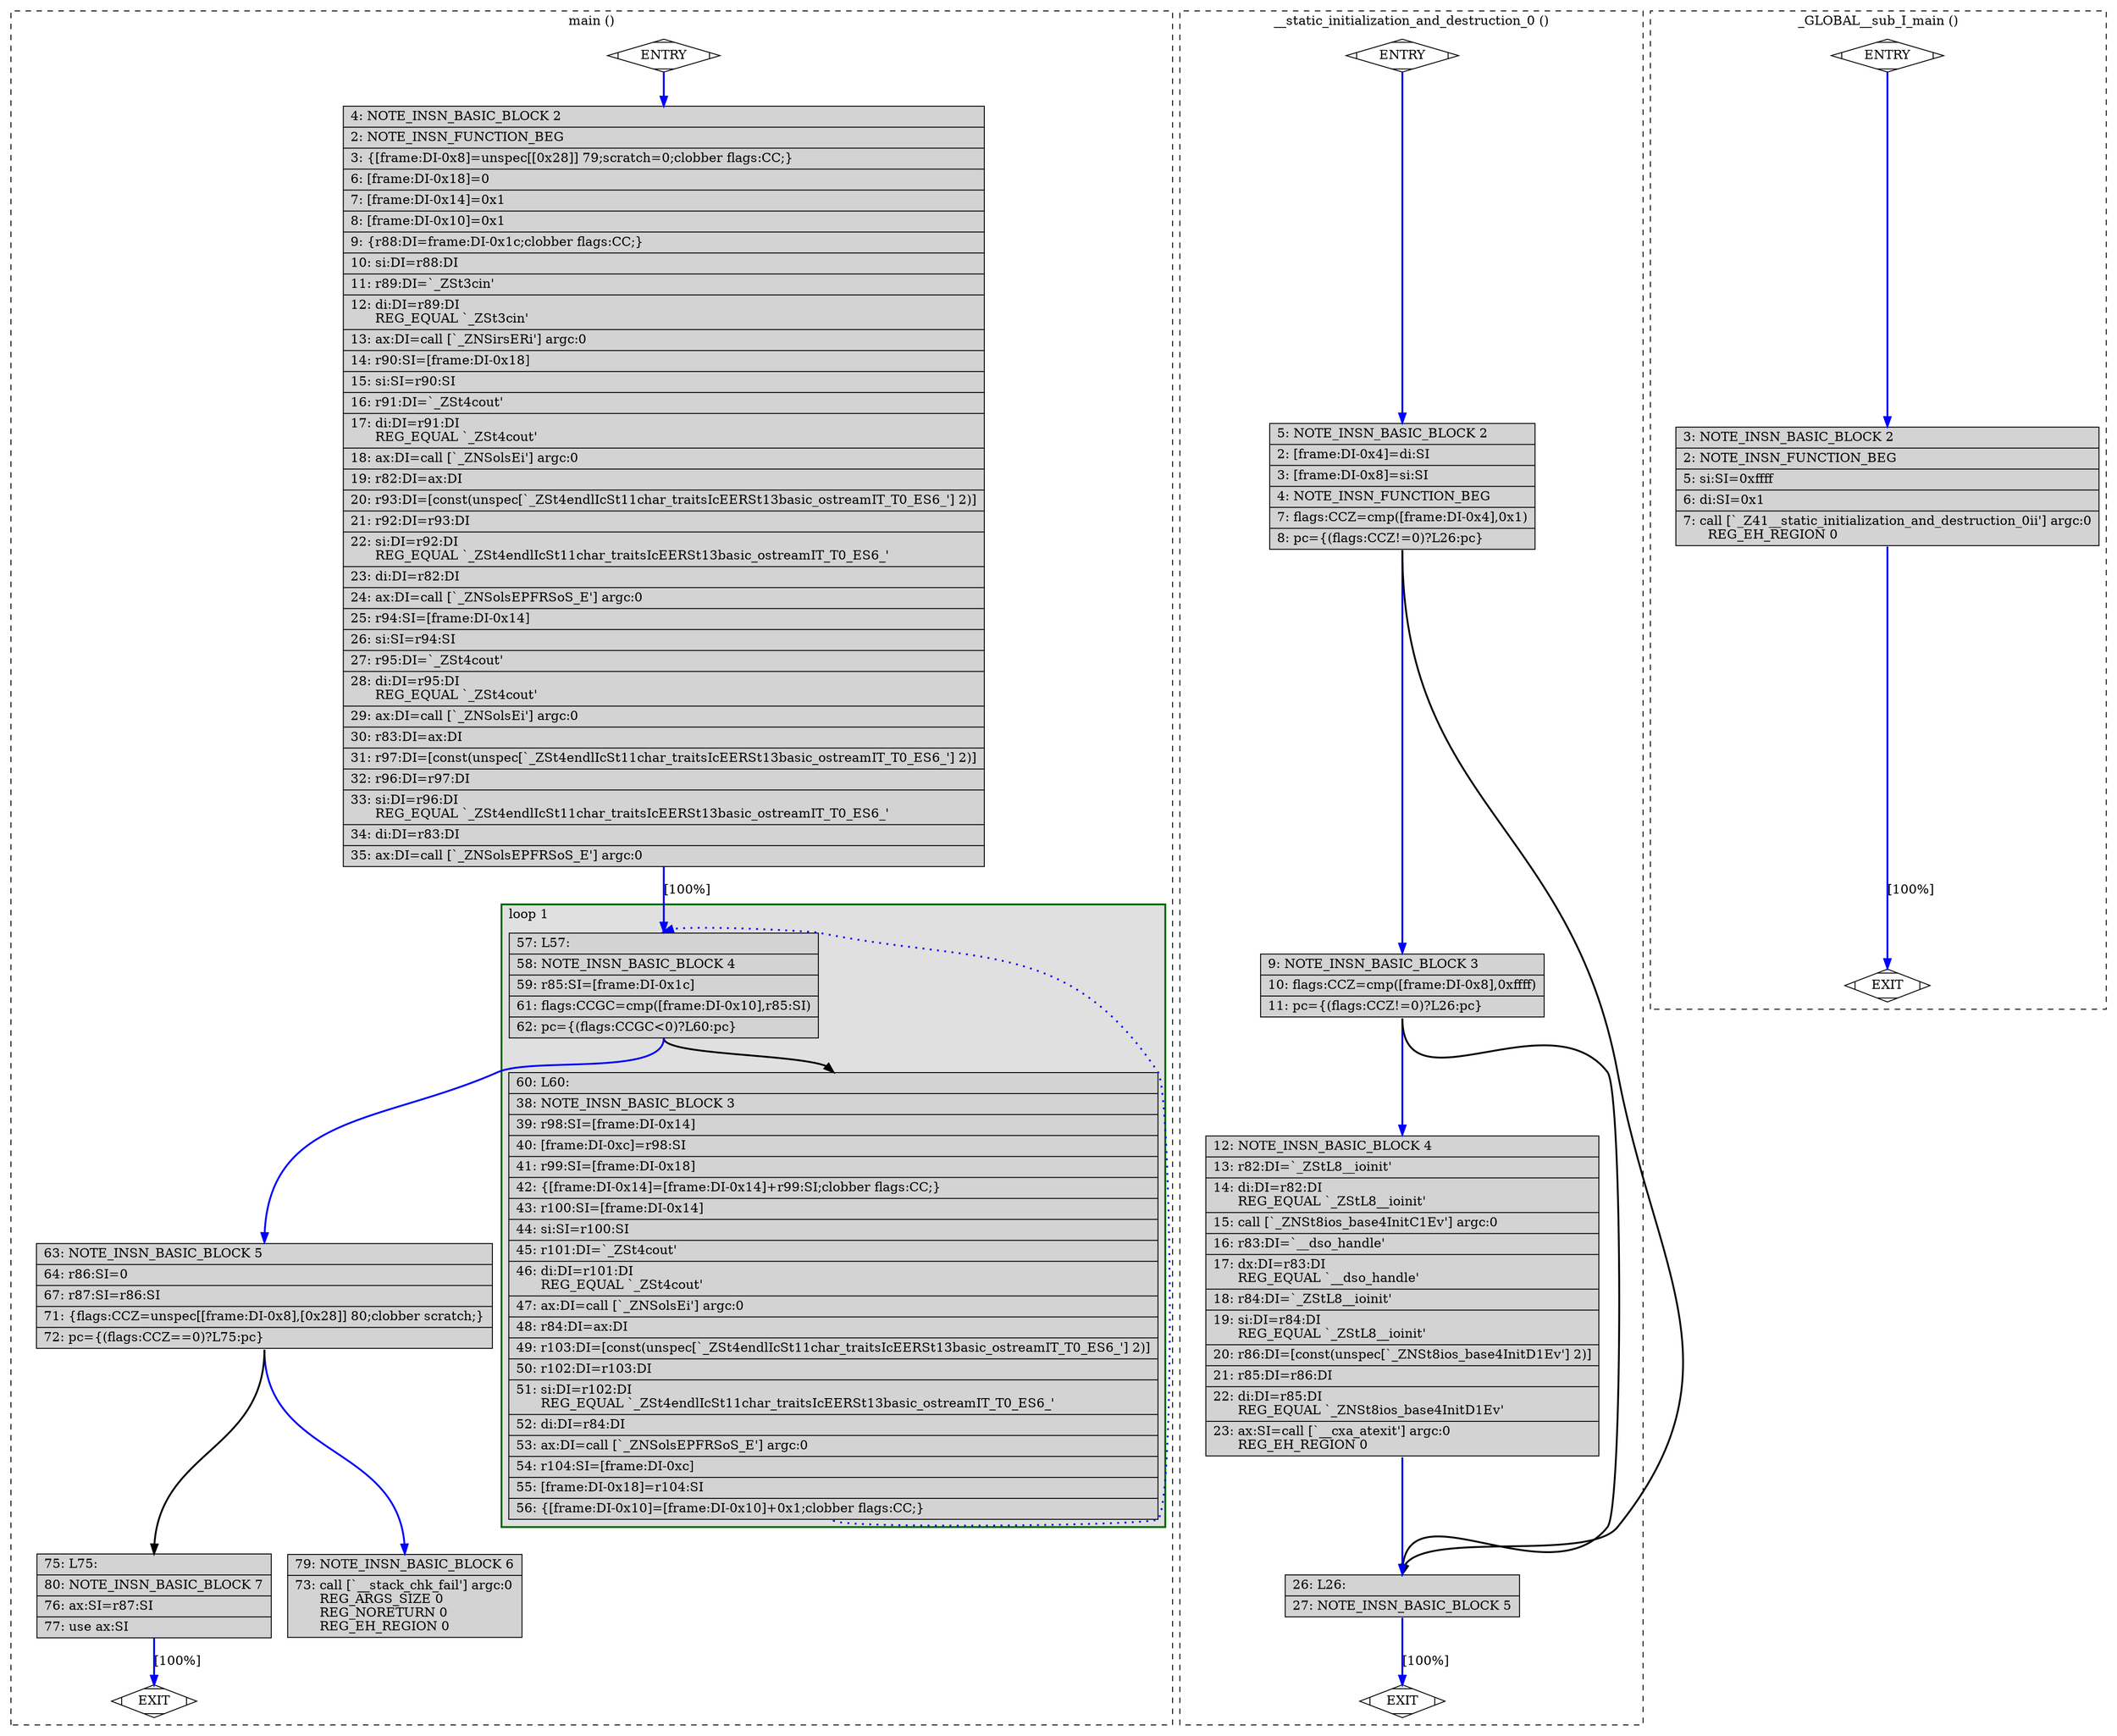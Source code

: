 digraph "a-Fibonacci.cpp.247r.into_cfglayout" {
overlap=false;
subgraph "cluster_main" {
	style="dashed";
	color="black";
	label="main ()";
	subgraph cluster_1731_1 {
	style="filled";
	color="darkgreen";
	fillcolor="grey88";
	label="loop 1";
	labeljust=l;
	penwidth=2;
	fn_1731_basic_block_4 [shape=record,style=filled,fillcolor=lightgrey,label="{\ \ \ 57:\ L57:\l\
|\ \ \ 58:\ NOTE_INSN_BASIC_BLOCK\ 4\l\
|\ \ \ 59:\ r85:SI=[frame:DI-0x1c]\l\
|\ \ \ 61:\ flags:CCGC=cmp([frame:DI-0x10],r85:SI)\l\
|\ \ \ 62:\ pc=\{(flags:CCGC\<0)?L60:pc\}\l\
}"];

	fn_1731_basic_block_3 [shape=record,style=filled,fillcolor=lightgrey,label="{\ \ \ 60:\ L60:\l\
|\ \ \ 38:\ NOTE_INSN_BASIC_BLOCK\ 3\l\
|\ \ \ 39:\ r98:SI=[frame:DI-0x14]\l\
|\ \ \ 40:\ [frame:DI-0xc]=r98:SI\l\
|\ \ \ 41:\ r99:SI=[frame:DI-0x18]\l\
|\ \ \ 42:\ \{[frame:DI-0x14]=[frame:DI-0x14]+r99:SI;clobber\ flags:CC;\}\l\
|\ \ \ 43:\ r100:SI=[frame:DI-0x14]\l\
|\ \ \ 44:\ si:SI=r100:SI\l\
|\ \ \ 45:\ r101:DI=`_ZSt4cout'\l\
|\ \ \ 46:\ di:DI=r101:DI\l\
\ \ \ \ \ \ REG_EQUAL\ `_ZSt4cout'\l\
|\ \ \ 47:\ ax:DI=call\ [`_ZNSolsEi']\ argc:0\l\
|\ \ \ 48:\ r84:DI=ax:DI\l\
|\ \ \ 49:\ r103:DI=[const(unspec[`_ZSt4endlIcSt11char_traitsIcEERSt13basic_ostreamIT_T0_ES6_']\ 2)]\l\
|\ \ \ 50:\ r102:DI=r103:DI\l\
|\ \ \ 51:\ si:DI=r102:DI\l\
\ \ \ \ \ \ REG_EQUAL\ `_ZSt4endlIcSt11char_traitsIcEERSt13basic_ostreamIT_T0_ES6_'\l\
|\ \ \ 52:\ di:DI=r84:DI\l\
|\ \ \ 53:\ ax:DI=call\ [`_ZNSolsEPFRSoS_E']\ argc:0\l\
|\ \ \ 54:\ r104:SI=[frame:DI-0xc]\l\
|\ \ \ 55:\ [frame:DI-0x18]=r104:SI\l\
|\ \ \ 56:\ \{[frame:DI-0x10]=[frame:DI-0x10]+0x1;clobber\ flags:CC;\}\l\
}"];

	}
	fn_1731_basic_block_0 [shape=Mdiamond,style=filled,fillcolor=white,label="ENTRY"];

	fn_1731_basic_block_1 [shape=Mdiamond,style=filled,fillcolor=white,label="EXIT"];

	fn_1731_basic_block_2 [shape=record,style=filled,fillcolor=lightgrey,label="{\ \ \ \ 4:\ NOTE_INSN_BASIC_BLOCK\ 2\l\
|\ \ \ \ 2:\ NOTE_INSN_FUNCTION_BEG\l\
|\ \ \ \ 3:\ \{[frame:DI-0x8]=unspec[[0x28]]\ 79;scratch=0;clobber\ flags:CC;\}\l\
|\ \ \ \ 6:\ [frame:DI-0x18]=0\l\
|\ \ \ \ 7:\ [frame:DI-0x14]=0x1\l\
|\ \ \ \ 8:\ [frame:DI-0x10]=0x1\l\
|\ \ \ \ 9:\ \{r88:DI=frame:DI-0x1c;clobber\ flags:CC;\}\l\
|\ \ \ 10:\ si:DI=r88:DI\l\
|\ \ \ 11:\ r89:DI=`_ZSt3cin'\l\
|\ \ \ 12:\ di:DI=r89:DI\l\
\ \ \ \ \ \ REG_EQUAL\ `_ZSt3cin'\l\
|\ \ \ 13:\ ax:DI=call\ [`_ZNSirsERi']\ argc:0\l\
|\ \ \ 14:\ r90:SI=[frame:DI-0x18]\l\
|\ \ \ 15:\ si:SI=r90:SI\l\
|\ \ \ 16:\ r91:DI=`_ZSt4cout'\l\
|\ \ \ 17:\ di:DI=r91:DI\l\
\ \ \ \ \ \ REG_EQUAL\ `_ZSt4cout'\l\
|\ \ \ 18:\ ax:DI=call\ [`_ZNSolsEi']\ argc:0\l\
|\ \ \ 19:\ r82:DI=ax:DI\l\
|\ \ \ 20:\ r93:DI=[const(unspec[`_ZSt4endlIcSt11char_traitsIcEERSt13basic_ostreamIT_T0_ES6_']\ 2)]\l\
|\ \ \ 21:\ r92:DI=r93:DI\l\
|\ \ \ 22:\ si:DI=r92:DI\l\
\ \ \ \ \ \ REG_EQUAL\ `_ZSt4endlIcSt11char_traitsIcEERSt13basic_ostreamIT_T0_ES6_'\l\
|\ \ \ 23:\ di:DI=r82:DI\l\
|\ \ \ 24:\ ax:DI=call\ [`_ZNSolsEPFRSoS_E']\ argc:0\l\
|\ \ \ 25:\ r94:SI=[frame:DI-0x14]\l\
|\ \ \ 26:\ si:SI=r94:SI\l\
|\ \ \ 27:\ r95:DI=`_ZSt4cout'\l\
|\ \ \ 28:\ di:DI=r95:DI\l\
\ \ \ \ \ \ REG_EQUAL\ `_ZSt4cout'\l\
|\ \ \ 29:\ ax:DI=call\ [`_ZNSolsEi']\ argc:0\l\
|\ \ \ 30:\ r83:DI=ax:DI\l\
|\ \ \ 31:\ r97:DI=[const(unspec[`_ZSt4endlIcSt11char_traitsIcEERSt13basic_ostreamIT_T0_ES6_']\ 2)]\l\
|\ \ \ 32:\ r96:DI=r97:DI\l\
|\ \ \ 33:\ si:DI=r96:DI\l\
\ \ \ \ \ \ REG_EQUAL\ `_ZSt4endlIcSt11char_traitsIcEERSt13basic_ostreamIT_T0_ES6_'\l\
|\ \ \ 34:\ di:DI=r83:DI\l\
|\ \ \ 35:\ ax:DI=call\ [`_ZNSolsEPFRSoS_E']\ argc:0\l\
}"];

	fn_1731_basic_block_5 [shape=record,style=filled,fillcolor=lightgrey,label="{\ \ \ 63:\ NOTE_INSN_BASIC_BLOCK\ 5\l\
|\ \ \ 64:\ r86:SI=0\l\
|\ \ \ 67:\ r87:SI=r86:SI\l\
|\ \ \ 71:\ \{flags:CCZ=unspec[[frame:DI-0x8],[0x28]]\ 80;clobber\ scratch;\}\l\
|\ \ \ 72:\ pc=\{(flags:CCZ==0)?L75:pc\}\l\
}"];

	fn_1731_basic_block_6 [shape=record,style=filled,fillcolor=lightgrey,label="{\ \ \ 79:\ NOTE_INSN_BASIC_BLOCK\ 6\l\
|\ \ \ 73:\ call\ [`__stack_chk_fail']\ argc:0\l\
\ \ \ \ \ \ REG_ARGS_SIZE\ 0\l\
\ \ \ \ \ \ REG_NORETURN\ 0\l\
\ \ \ \ \ \ REG_EH_REGION\ 0\l\
}"];

	fn_1731_basic_block_7 [shape=record,style=filled,fillcolor=lightgrey,label="{\ \ \ 75:\ L75:\l\
|\ \ \ 80:\ NOTE_INSN_BASIC_BLOCK\ 7\l\
|\ \ \ 76:\ ax:SI=r87:SI\l\
|\ \ \ 77:\ use\ ax:SI\l\
}"];

	fn_1731_basic_block_0:s -> fn_1731_basic_block_2:n [style="solid,bold",color=blue,weight=100,constraint=true];
	fn_1731_basic_block_2:s -> fn_1731_basic_block_4:n [style="solid,bold",color=blue,weight=100,constraint=true,label="[100%]"];
	fn_1731_basic_block_3:s -> fn_1731_basic_block_4:n [style="dotted,bold",color=blue,weight=10,constraint=false];
	fn_1731_basic_block_4:s -> fn_1731_basic_block_3:n [style="solid,bold",color=black,weight=10,constraint=true];
	fn_1731_basic_block_4:s -> fn_1731_basic_block_5:n [style="solid,bold",color=blue,weight=100,constraint=true];
	fn_1731_basic_block_5:s -> fn_1731_basic_block_7:n [style="solid,bold",color=black,weight=10,constraint=true];
	fn_1731_basic_block_5:s -> fn_1731_basic_block_6:n [style="solid,bold",color=blue,weight=100,constraint=true];
	fn_1731_basic_block_7:s -> fn_1731_basic_block_1:n [style="solid,bold",color=blue,weight=100,constraint=true,label="[100%]"];
	fn_1731_basic_block_0:s -> fn_1731_basic_block_1:n [style="invis",constraint=true];
}
subgraph "cluster___static_initialization_and_destruction_0" {
	style="dashed";
	color="black";
	label="__static_initialization_and_destruction_0 ()";
	fn_2231_basic_block_0 [shape=Mdiamond,style=filled,fillcolor=white,label="ENTRY"];

	fn_2231_basic_block_1 [shape=Mdiamond,style=filled,fillcolor=white,label="EXIT"];

	fn_2231_basic_block_2 [shape=record,style=filled,fillcolor=lightgrey,label="{\ \ \ \ 5:\ NOTE_INSN_BASIC_BLOCK\ 2\l\
|\ \ \ \ 2:\ [frame:DI-0x4]=di:SI\l\
|\ \ \ \ 3:\ [frame:DI-0x8]=si:SI\l\
|\ \ \ \ 4:\ NOTE_INSN_FUNCTION_BEG\l\
|\ \ \ \ 7:\ flags:CCZ=cmp([frame:DI-0x4],0x1)\l\
|\ \ \ \ 8:\ pc=\{(flags:CCZ!=0)?L26:pc\}\l\
}"];

	fn_2231_basic_block_3 [shape=record,style=filled,fillcolor=lightgrey,label="{\ \ \ \ 9:\ NOTE_INSN_BASIC_BLOCK\ 3\l\
|\ \ \ 10:\ flags:CCZ=cmp([frame:DI-0x8],0xffff)\l\
|\ \ \ 11:\ pc=\{(flags:CCZ!=0)?L26:pc\}\l\
}"];

	fn_2231_basic_block_4 [shape=record,style=filled,fillcolor=lightgrey,label="{\ \ \ 12:\ NOTE_INSN_BASIC_BLOCK\ 4\l\
|\ \ \ 13:\ r82:DI=`_ZStL8__ioinit'\l\
|\ \ \ 14:\ di:DI=r82:DI\l\
\ \ \ \ \ \ REG_EQUAL\ `_ZStL8__ioinit'\l\
|\ \ \ 15:\ call\ [`_ZNSt8ios_base4InitC1Ev']\ argc:0\l\
|\ \ \ 16:\ r83:DI=`__dso_handle'\l\
|\ \ \ 17:\ dx:DI=r83:DI\l\
\ \ \ \ \ \ REG_EQUAL\ `__dso_handle'\l\
|\ \ \ 18:\ r84:DI=`_ZStL8__ioinit'\l\
|\ \ \ 19:\ si:DI=r84:DI\l\
\ \ \ \ \ \ REG_EQUAL\ `_ZStL8__ioinit'\l\
|\ \ \ 20:\ r86:DI=[const(unspec[`_ZNSt8ios_base4InitD1Ev']\ 2)]\l\
|\ \ \ 21:\ r85:DI=r86:DI\l\
|\ \ \ 22:\ di:DI=r85:DI\l\
\ \ \ \ \ \ REG_EQUAL\ `_ZNSt8ios_base4InitD1Ev'\l\
|\ \ \ 23:\ ax:SI=call\ [`__cxa_atexit']\ argc:0\l\
\ \ \ \ \ \ REG_EH_REGION\ 0\l\
}"];

	fn_2231_basic_block_5 [shape=record,style=filled,fillcolor=lightgrey,label="{\ \ \ 26:\ L26:\l\
|\ \ \ 27:\ NOTE_INSN_BASIC_BLOCK\ 5\l\
}"];

	fn_2231_basic_block_0:s -> fn_2231_basic_block_2:n [style="solid,bold",color=blue,weight=100,constraint=true];
	fn_2231_basic_block_2:s -> fn_2231_basic_block_3:n [style="solid,bold",color=blue,weight=100,constraint=true];
	fn_2231_basic_block_2:s -> fn_2231_basic_block_5:n [style="solid,bold",color=black,weight=10,constraint=true];
	fn_2231_basic_block_3:s -> fn_2231_basic_block_4:n [style="solid,bold",color=blue,weight=100,constraint=true];
	fn_2231_basic_block_3:s -> fn_2231_basic_block_5:n [style="solid,bold",color=black,weight=10,constraint=true];
	fn_2231_basic_block_4:s -> fn_2231_basic_block_5:n [style="solid,bold",color=blue,weight=100,constraint=true];
	fn_2231_basic_block_5:s -> fn_2231_basic_block_1:n [style="solid,bold",color=blue,weight=100,constraint=true,label="[100%]"];
	fn_2231_basic_block_0:s -> fn_2231_basic_block_1:n [style="invis",constraint=true];
}
subgraph "cluster__GLOBAL__sub_I_main" {
	style="dashed";
	color="black";
	label="_GLOBAL__sub_I_main ()";
	fn_2232_basic_block_0 [shape=Mdiamond,style=filled,fillcolor=white,label="ENTRY"];

	fn_2232_basic_block_1 [shape=Mdiamond,style=filled,fillcolor=white,label="EXIT"];

	fn_2232_basic_block_2 [shape=record,style=filled,fillcolor=lightgrey,label="{\ \ \ \ 3:\ NOTE_INSN_BASIC_BLOCK\ 2\l\
|\ \ \ \ 2:\ NOTE_INSN_FUNCTION_BEG\l\
|\ \ \ \ 5:\ si:SI=0xffff\l\
|\ \ \ \ 6:\ di:SI=0x1\l\
|\ \ \ \ 7:\ call\ [`_Z41__static_initialization_and_destruction_0ii']\ argc:0\l\
\ \ \ \ \ \ REG_EH_REGION\ 0\l\
}"];

	fn_2232_basic_block_0:s -> fn_2232_basic_block_2:n [style="solid,bold",color=blue,weight=100,constraint=true];
	fn_2232_basic_block_2:s -> fn_2232_basic_block_1:n [style="solid,bold",color=blue,weight=100,constraint=true,label="[100%]"];
	fn_2232_basic_block_0:s -> fn_2232_basic_block_1:n [style="invis",constraint=true];
}
}
